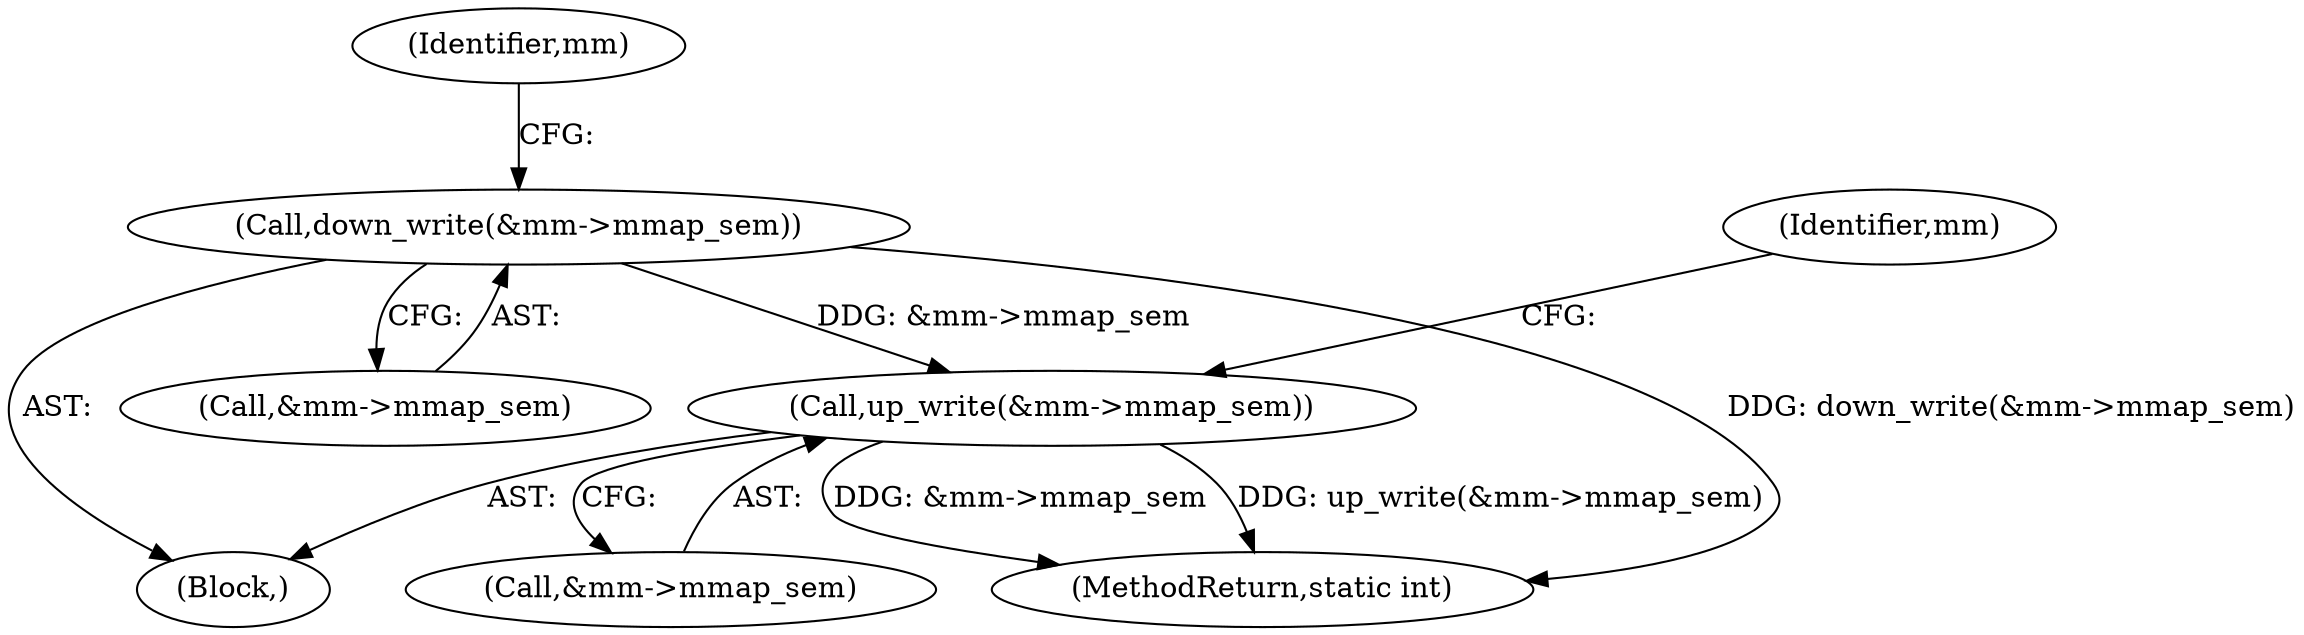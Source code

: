 digraph "0_linux_04f5866e41fb70690e28397487d8bd8eea7d712a_3@API" {
"1000134" [label="(Call,down_write(&mm->mmap_sem))"];
"1000246" [label="(Call,up_write(&mm->mmap_sem))"];
"1000107" [label="(Block,)"];
"1000134" [label="(Call,down_write(&mm->mmap_sem))"];
"1000252" [label="(Identifier,mm)"];
"1000142" [label="(Identifier,mm)"];
"1000247" [label="(Call,&mm->mmap_sem)"];
"1000246" [label="(Call,up_write(&mm->mmap_sem))"];
"1000135" [label="(Call,&mm->mmap_sem)"];
"1000300" [label="(MethodReturn,static int)"];
"1000134" -> "1000107"  [label="AST: "];
"1000134" -> "1000135"  [label="CFG: "];
"1000135" -> "1000134"  [label="AST: "];
"1000142" -> "1000134"  [label="CFG: "];
"1000134" -> "1000300"  [label="DDG: down_write(&mm->mmap_sem)"];
"1000134" -> "1000246"  [label="DDG: &mm->mmap_sem"];
"1000246" -> "1000107"  [label="AST: "];
"1000246" -> "1000247"  [label="CFG: "];
"1000247" -> "1000246"  [label="AST: "];
"1000252" -> "1000246"  [label="CFG: "];
"1000246" -> "1000300"  [label="DDG: up_write(&mm->mmap_sem)"];
"1000246" -> "1000300"  [label="DDG: &mm->mmap_sem"];
}
